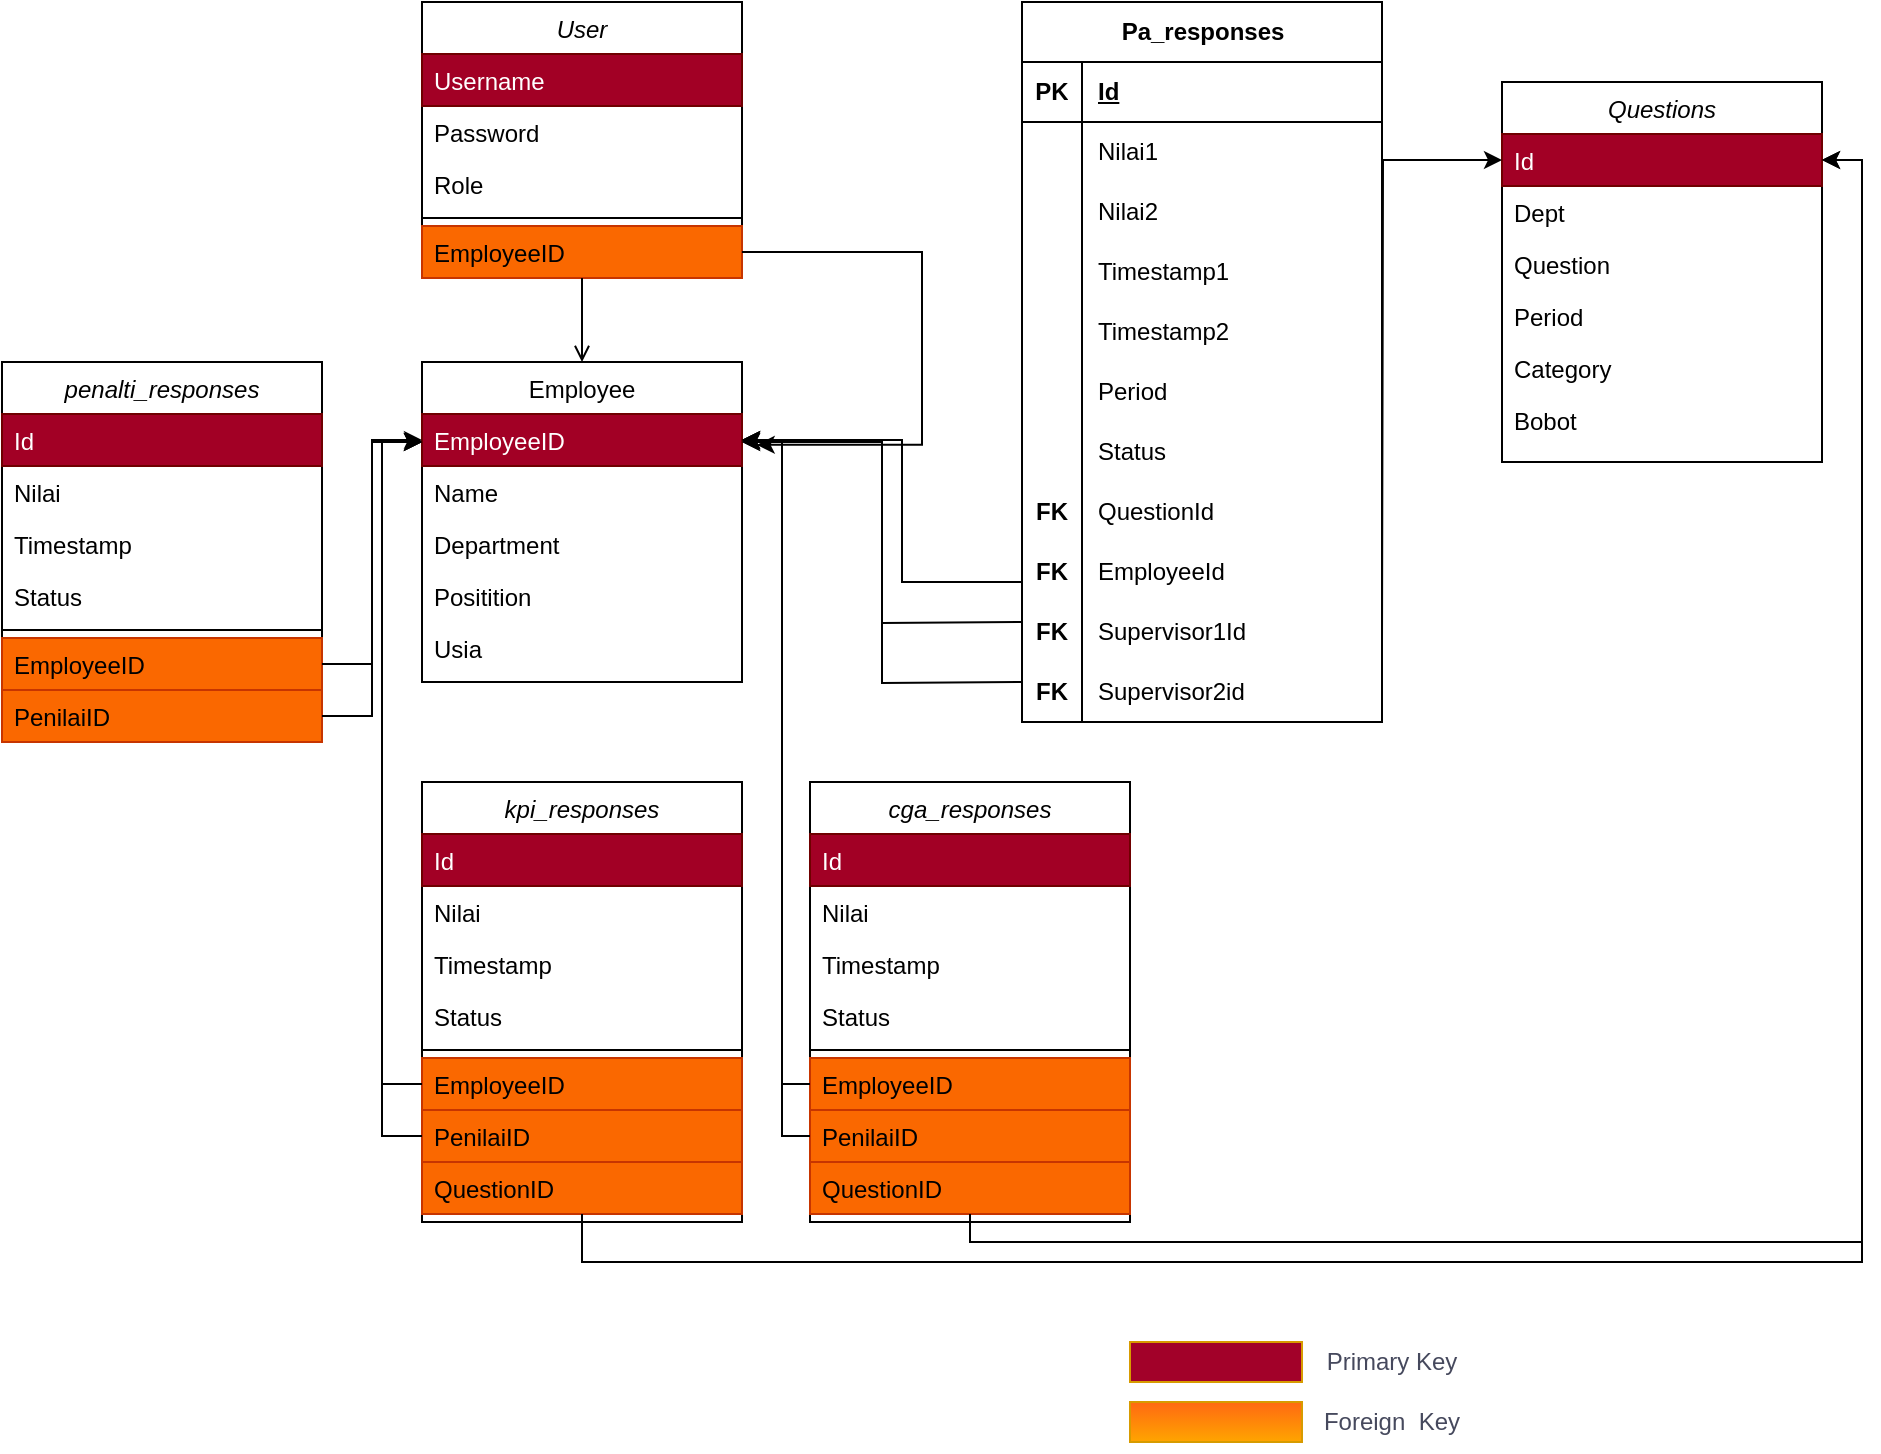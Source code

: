 <mxfile version="22.1.17" type="github">
  <diagram id="C5RBs43oDa-KdzZeNtuy" name="Page-1">
    <mxGraphModel dx="1114" dy="593" grid="1" gridSize="10" guides="1" tooltips="1" connect="1" arrows="1" fold="1" page="1" pageScale="1" pageWidth="827" pageHeight="1169" math="0" shadow="0">
      <root>
        <mxCell id="WIyWlLk6GJQsqaUBKTNV-0" />
        <mxCell id="WIyWlLk6GJQsqaUBKTNV-1" parent="WIyWlLk6GJQsqaUBKTNV-0" />
        <mxCell id="zkfFHV4jXpPFQw0GAbJ--0" value="User" style="swimlane;fontStyle=2;align=center;verticalAlign=top;childLayout=stackLayout;horizontal=1;startSize=26;horizontalStack=0;resizeParent=1;resizeLast=0;collapsible=1;marginBottom=0;rounded=0;shadow=0;strokeWidth=1;" parent="WIyWlLk6GJQsqaUBKTNV-1" vertex="1">
          <mxGeometry x="220" y="120" width="160" height="138" as="geometry">
            <mxRectangle x="230" y="140" width="160" height="26" as="alternateBounds" />
          </mxGeometry>
        </mxCell>
        <mxCell id="zkfFHV4jXpPFQw0GAbJ--1" value="Username" style="text;align=left;verticalAlign=top;spacingLeft=4;spacingRight=4;overflow=hidden;rotatable=0;points=[[0,0.5],[1,0.5]];portConstraint=eastwest;fillColor=#a20025;fontColor=#ffffff;strokeColor=#6F0000;" parent="zkfFHV4jXpPFQw0GAbJ--0" vertex="1">
          <mxGeometry y="26" width="160" height="26" as="geometry" />
        </mxCell>
        <mxCell id="zkfFHV4jXpPFQw0GAbJ--2" value="Password" style="text;align=left;verticalAlign=top;spacingLeft=4;spacingRight=4;overflow=hidden;rotatable=0;points=[[0,0.5],[1,0.5]];portConstraint=eastwest;rounded=0;shadow=0;html=0;" parent="zkfFHV4jXpPFQw0GAbJ--0" vertex="1">
          <mxGeometry y="52" width="160" height="26" as="geometry" />
        </mxCell>
        <mxCell id="zkfFHV4jXpPFQw0GAbJ--3" value="Role" style="text;align=left;verticalAlign=top;spacingLeft=4;spacingRight=4;overflow=hidden;rotatable=0;points=[[0,0.5],[1,0.5]];portConstraint=eastwest;rounded=0;shadow=0;html=0;" parent="zkfFHV4jXpPFQw0GAbJ--0" vertex="1">
          <mxGeometry y="78" width="160" height="26" as="geometry" />
        </mxCell>
        <mxCell id="zkfFHV4jXpPFQw0GAbJ--4" value="" style="line;html=1;strokeWidth=1;align=left;verticalAlign=middle;spacingTop=-1;spacingLeft=3;spacingRight=3;rotatable=0;labelPosition=right;points=[];portConstraint=eastwest;" parent="zkfFHV4jXpPFQw0GAbJ--0" vertex="1">
          <mxGeometry y="104" width="160" height="8" as="geometry" />
        </mxCell>
        <mxCell id="zkfFHV4jXpPFQw0GAbJ--5" value="EmployeeID" style="text;align=left;verticalAlign=top;spacingLeft=4;spacingRight=4;overflow=hidden;rotatable=0;points=[[0,0.5],[1,0.5]];portConstraint=eastwest;fillColor=#fa6800;fontColor=#000000;strokeColor=#C73500;" parent="zkfFHV4jXpPFQw0GAbJ--0" vertex="1">
          <mxGeometry y="112" width="160" height="26" as="geometry" />
        </mxCell>
        <mxCell id="zkfFHV4jXpPFQw0GAbJ--17" value="Employee" style="swimlane;fontStyle=0;align=center;verticalAlign=top;childLayout=stackLayout;horizontal=1;startSize=26;horizontalStack=0;resizeParent=1;resizeLast=0;collapsible=1;marginBottom=0;rounded=0;shadow=0;strokeWidth=1;" parent="WIyWlLk6GJQsqaUBKTNV-1" vertex="1">
          <mxGeometry x="220" y="300" width="160" height="160" as="geometry">
            <mxRectangle x="550" y="140" width="160" height="26" as="alternateBounds" />
          </mxGeometry>
        </mxCell>
        <mxCell id="zkfFHV4jXpPFQw0GAbJ--18" value="EmployeeID" style="text;align=left;verticalAlign=top;spacingLeft=4;spacingRight=4;overflow=hidden;rotatable=0;points=[[0,0.5],[1,0.5]];portConstraint=eastwest;fillColor=#a20025;fontColor=#ffffff;strokeColor=#6F0000;" parent="zkfFHV4jXpPFQw0GAbJ--17" vertex="1">
          <mxGeometry y="26" width="160" height="26" as="geometry" />
        </mxCell>
        <mxCell id="zkfFHV4jXpPFQw0GAbJ--19" value="Name" style="text;align=left;verticalAlign=top;spacingLeft=4;spacingRight=4;overflow=hidden;rotatable=0;points=[[0,0.5],[1,0.5]];portConstraint=eastwest;rounded=0;shadow=0;html=0;" parent="zkfFHV4jXpPFQw0GAbJ--17" vertex="1">
          <mxGeometry y="52" width="160" height="26" as="geometry" />
        </mxCell>
        <mxCell id="zkfFHV4jXpPFQw0GAbJ--20" value="Department" style="text;align=left;verticalAlign=top;spacingLeft=4;spacingRight=4;overflow=hidden;rotatable=0;points=[[0,0.5],[1,0.5]];portConstraint=eastwest;rounded=0;shadow=0;html=0;" parent="zkfFHV4jXpPFQw0GAbJ--17" vertex="1">
          <mxGeometry y="78" width="160" height="26" as="geometry" />
        </mxCell>
        <mxCell id="zkfFHV4jXpPFQw0GAbJ--21" value="Positition" style="text;align=left;verticalAlign=top;spacingLeft=4;spacingRight=4;overflow=hidden;rotatable=0;points=[[0,0.5],[1,0.5]];portConstraint=eastwest;rounded=0;shadow=0;html=0;" parent="zkfFHV4jXpPFQw0GAbJ--17" vertex="1">
          <mxGeometry y="104" width="160" height="26" as="geometry" />
        </mxCell>
        <mxCell id="zkfFHV4jXpPFQw0GAbJ--22" value="Usia" style="text;align=left;verticalAlign=top;spacingLeft=4;spacingRight=4;overflow=hidden;rotatable=0;points=[[0,0.5],[1,0.5]];portConstraint=eastwest;rounded=0;shadow=0;html=0;" parent="zkfFHV4jXpPFQw0GAbJ--17" vertex="1">
          <mxGeometry y="130" width="160" height="26" as="geometry" />
        </mxCell>
        <mxCell id="zkfFHV4jXpPFQw0GAbJ--26" value="" style="endArrow=open;shadow=0;strokeWidth=1;rounded=0;endFill=1;edgeStyle=elbowEdgeStyle;elbow=vertical;" parent="WIyWlLk6GJQsqaUBKTNV-1" source="zkfFHV4jXpPFQw0GAbJ--0" target="zkfFHV4jXpPFQw0GAbJ--17" edge="1">
          <mxGeometry x="0.5" y="41" relative="1" as="geometry">
            <mxPoint x="380" y="192" as="sourcePoint" />
            <mxPoint x="540" y="192" as="targetPoint" />
            <mxPoint x="-40" y="32" as="offset" />
          </mxGeometry>
        </mxCell>
        <mxCell id="JhPKm9NOMR6fe_0S56Cf-0" style="edgeStyle=orthogonalEdgeStyle;rounded=0;orthogonalLoop=1;jettySize=auto;html=1;entryX=1.046;entryY=0.593;entryDx=0;entryDy=0;entryPerimeter=0;" parent="WIyWlLk6GJQsqaUBKTNV-1" source="zkfFHV4jXpPFQw0GAbJ--5" target="zkfFHV4jXpPFQw0GAbJ--18" edge="1">
          <mxGeometry relative="1" as="geometry">
            <Array as="points">
              <mxPoint x="470" y="245" />
              <mxPoint x="470" y="341" />
            </Array>
          </mxGeometry>
        </mxCell>
        <mxCell id="JhPKm9NOMR6fe_0S56Cf-17" style="edgeStyle=orthogonalEdgeStyle;rounded=0;orthogonalLoop=1;jettySize=auto;html=1;entryX=1;entryY=0.25;entryDx=0;entryDy=0;" parent="WIyWlLk6GJQsqaUBKTNV-1" target="zkfFHV4jXpPFQw0GAbJ--17" edge="1">
          <mxGeometry relative="1" as="geometry">
            <mxPoint x="520" y="430" as="sourcePoint" />
          </mxGeometry>
        </mxCell>
        <mxCell id="JhPKm9NOMR6fe_0S56Cf-18" style="edgeStyle=orthogonalEdgeStyle;rounded=0;orthogonalLoop=1;jettySize=auto;html=1;entryX=1;entryY=0.25;entryDx=0;entryDy=0;" parent="WIyWlLk6GJQsqaUBKTNV-1" target="zkfFHV4jXpPFQw0GAbJ--17" edge="1">
          <mxGeometry relative="1" as="geometry">
            <mxPoint x="520" y="460" as="sourcePoint" />
          </mxGeometry>
        </mxCell>
        <mxCell id="JhPKm9NOMR6fe_0S56Cf-19" style="edgeStyle=orthogonalEdgeStyle;rounded=0;orthogonalLoop=1;jettySize=auto;html=1;entryX=1;entryY=0.5;entryDx=0;entryDy=0;" parent="WIyWlLk6GJQsqaUBKTNV-1" target="zkfFHV4jXpPFQw0GAbJ--18" edge="1">
          <mxGeometry relative="1" as="geometry">
            <mxPoint x="520" y="410" as="sourcePoint" />
            <Array as="points">
              <mxPoint x="460" y="410" />
              <mxPoint x="460" y="339" />
            </Array>
          </mxGeometry>
        </mxCell>
        <mxCell id="JhPKm9NOMR6fe_0S56Cf-20" value="Questions" style="swimlane;fontStyle=2;align=center;verticalAlign=top;childLayout=stackLayout;horizontal=1;startSize=26;horizontalStack=0;resizeParent=1;resizeLast=0;collapsible=1;marginBottom=0;rounded=0;shadow=0;strokeWidth=1;" parent="WIyWlLk6GJQsqaUBKTNV-1" vertex="1">
          <mxGeometry x="760" y="160" width="160" height="190" as="geometry">
            <mxRectangle x="230" y="140" width="160" height="26" as="alternateBounds" />
          </mxGeometry>
        </mxCell>
        <mxCell id="JhPKm9NOMR6fe_0S56Cf-21" value="Id" style="text;align=left;verticalAlign=top;spacingLeft=4;spacingRight=4;overflow=hidden;rotatable=0;points=[[0,0.5],[1,0.5]];portConstraint=eastwest;fillColor=#a20025;fontColor=#ffffff;strokeColor=#6F0000;" parent="JhPKm9NOMR6fe_0S56Cf-20" vertex="1">
          <mxGeometry y="26" width="160" height="26" as="geometry" />
        </mxCell>
        <mxCell id="JhPKm9NOMR6fe_0S56Cf-22" value="Dept" style="text;align=left;verticalAlign=top;spacingLeft=4;spacingRight=4;overflow=hidden;rotatable=0;points=[[0,0.5],[1,0.5]];portConstraint=eastwest;rounded=0;shadow=0;html=0;" parent="JhPKm9NOMR6fe_0S56Cf-20" vertex="1">
          <mxGeometry y="52" width="160" height="26" as="geometry" />
        </mxCell>
        <mxCell id="JhPKm9NOMR6fe_0S56Cf-23" value="Question" style="text;align=left;verticalAlign=top;spacingLeft=4;spacingRight=4;overflow=hidden;rotatable=0;points=[[0,0.5],[1,0.5]];portConstraint=eastwest;rounded=0;shadow=0;html=0;" parent="JhPKm9NOMR6fe_0S56Cf-20" vertex="1">
          <mxGeometry y="78" width="160" height="26" as="geometry" />
        </mxCell>
        <mxCell id="JhPKm9NOMR6fe_0S56Cf-26" value="Period" style="text;align=left;verticalAlign=top;spacingLeft=4;spacingRight=4;overflow=hidden;rotatable=0;points=[[0,0.5],[1,0.5]];portConstraint=eastwest;rounded=0;shadow=0;html=0;" parent="JhPKm9NOMR6fe_0S56Cf-20" vertex="1">
          <mxGeometry y="104" width="160" height="26" as="geometry" />
        </mxCell>
        <mxCell id="JhPKm9NOMR6fe_0S56Cf-27" value="Category" style="text;align=left;verticalAlign=top;spacingLeft=4;spacingRight=4;overflow=hidden;rotatable=0;points=[[0,0.5],[1,0.5]];portConstraint=eastwest;rounded=0;shadow=0;html=0;" parent="JhPKm9NOMR6fe_0S56Cf-20" vertex="1">
          <mxGeometry y="130" width="160" height="26" as="geometry" />
        </mxCell>
        <mxCell id="JhPKm9NOMR6fe_0S56Cf-30" value="Bobot" style="text;align=left;verticalAlign=top;spacingLeft=4;spacingRight=4;overflow=hidden;rotatable=0;points=[[0,0.5],[1,0.5]];portConstraint=eastwest;rounded=0;shadow=0;html=0;" parent="JhPKm9NOMR6fe_0S56Cf-20" vertex="1">
          <mxGeometry y="156" width="160" height="26" as="geometry" />
        </mxCell>
        <mxCell id="JhPKm9NOMR6fe_0S56Cf-29" style="edgeStyle=orthogonalEdgeStyle;rounded=0;orthogonalLoop=1;jettySize=auto;html=1;entryX=0;entryY=0.5;entryDx=0;entryDy=0;" parent="WIyWlLk6GJQsqaUBKTNV-1" target="JhPKm9NOMR6fe_0S56Cf-21" edge="1">
          <mxGeometry relative="1" as="geometry">
            <mxPoint x="700" y="441" as="sourcePoint" />
          </mxGeometry>
        </mxCell>
        <mxCell id="JhPKm9NOMR6fe_0S56Cf-31" value="kpi_responses" style="swimlane;fontStyle=2;align=center;verticalAlign=top;childLayout=stackLayout;horizontal=1;startSize=26;horizontalStack=0;resizeParent=1;resizeLast=0;collapsible=1;marginBottom=0;rounded=0;shadow=0;strokeWidth=1;" parent="WIyWlLk6GJQsqaUBKTNV-1" vertex="1">
          <mxGeometry x="220" y="510" width="160" height="220" as="geometry">
            <mxRectangle x="230" y="140" width="160" height="26" as="alternateBounds" />
          </mxGeometry>
        </mxCell>
        <mxCell id="JhPKm9NOMR6fe_0S56Cf-32" value="Id" style="text;align=left;verticalAlign=top;spacingLeft=4;spacingRight=4;overflow=hidden;rotatable=0;points=[[0,0.5],[1,0.5]];portConstraint=eastwest;fillColor=#a20025;fontColor=#ffffff;strokeColor=#6F0000;" parent="JhPKm9NOMR6fe_0S56Cf-31" vertex="1">
          <mxGeometry y="26" width="160" height="26" as="geometry" />
        </mxCell>
        <mxCell id="JhPKm9NOMR6fe_0S56Cf-33" value="Nilai" style="text;align=left;verticalAlign=top;spacingLeft=4;spacingRight=4;overflow=hidden;rotatable=0;points=[[0,0.5],[1,0.5]];portConstraint=eastwest;rounded=0;shadow=0;html=0;" parent="JhPKm9NOMR6fe_0S56Cf-31" vertex="1">
          <mxGeometry y="52" width="160" height="26" as="geometry" />
        </mxCell>
        <mxCell id="JhPKm9NOMR6fe_0S56Cf-35" value="Timestamp" style="text;align=left;verticalAlign=top;spacingLeft=4;spacingRight=4;overflow=hidden;rotatable=0;points=[[0,0.5],[1,0.5]];portConstraint=eastwest;rounded=0;shadow=0;html=0;" parent="JhPKm9NOMR6fe_0S56Cf-31" vertex="1">
          <mxGeometry y="78" width="160" height="26" as="geometry" />
        </mxCell>
        <mxCell id="JhPKm9NOMR6fe_0S56Cf-37" value="Status" style="text;align=left;verticalAlign=top;spacingLeft=4;spacingRight=4;overflow=hidden;rotatable=0;points=[[0,0.5],[1,0.5]];portConstraint=eastwest;rounded=0;shadow=0;html=0;" parent="JhPKm9NOMR6fe_0S56Cf-31" vertex="1">
          <mxGeometry y="104" width="160" height="26" as="geometry" />
        </mxCell>
        <mxCell id="JhPKm9NOMR6fe_0S56Cf-38" value="" style="line;html=1;strokeWidth=1;align=left;verticalAlign=middle;spacingTop=-1;spacingLeft=3;spacingRight=3;rotatable=0;labelPosition=right;points=[];portConstraint=eastwest;" parent="JhPKm9NOMR6fe_0S56Cf-31" vertex="1">
          <mxGeometry y="130" width="160" height="8" as="geometry" />
        </mxCell>
        <mxCell id="JhPKm9NOMR6fe_0S56Cf-39" value="EmployeeID" style="text;align=left;verticalAlign=top;spacingLeft=4;spacingRight=4;overflow=hidden;rotatable=0;points=[[0,0.5],[1,0.5]];portConstraint=eastwest;fillColor=#fa6800;fontColor=#000000;strokeColor=#C73500;" parent="JhPKm9NOMR6fe_0S56Cf-31" vertex="1">
          <mxGeometry y="138" width="160" height="26" as="geometry" />
        </mxCell>
        <mxCell id="JhPKm9NOMR6fe_0S56Cf-40" value="PenilaiID" style="text;align=left;verticalAlign=top;spacingLeft=4;spacingRight=4;overflow=hidden;rotatable=0;points=[[0,0.5],[1,0.5]];portConstraint=eastwest;fillColor=#fa6800;fontColor=#000000;strokeColor=#C73500;" parent="JhPKm9NOMR6fe_0S56Cf-31" vertex="1">
          <mxGeometry y="164" width="160" height="26" as="geometry" />
        </mxCell>
        <mxCell id="JhPKm9NOMR6fe_0S56Cf-42" value="QuestionID" style="text;align=left;verticalAlign=top;spacingLeft=4;spacingRight=4;overflow=hidden;rotatable=0;points=[[0,0.5],[1,0.5]];portConstraint=eastwest;fillColor=#fa6800;fontColor=#000000;strokeColor=#C73500;" parent="JhPKm9NOMR6fe_0S56Cf-31" vertex="1">
          <mxGeometry y="190" width="160" height="26" as="geometry" />
        </mxCell>
        <mxCell id="JhPKm9NOMR6fe_0S56Cf-43" style="edgeStyle=orthogonalEdgeStyle;rounded=0;orthogonalLoop=1;jettySize=auto;html=1;entryX=0;entryY=0.25;entryDx=0;entryDy=0;" parent="WIyWlLk6GJQsqaUBKTNV-1" source="JhPKm9NOMR6fe_0S56Cf-39" target="zkfFHV4jXpPFQw0GAbJ--17" edge="1">
          <mxGeometry relative="1" as="geometry" />
        </mxCell>
        <mxCell id="JhPKm9NOMR6fe_0S56Cf-44" style="edgeStyle=orthogonalEdgeStyle;rounded=0;orthogonalLoop=1;jettySize=auto;html=1;entryX=0;entryY=0.25;entryDx=0;entryDy=0;" parent="WIyWlLk6GJQsqaUBKTNV-1" source="JhPKm9NOMR6fe_0S56Cf-40" target="zkfFHV4jXpPFQw0GAbJ--17" edge="1">
          <mxGeometry relative="1" as="geometry" />
        </mxCell>
        <mxCell id="JhPKm9NOMR6fe_0S56Cf-45" style="edgeStyle=orthogonalEdgeStyle;rounded=0;orthogonalLoop=1;jettySize=auto;html=1;entryX=1;entryY=0.5;entryDx=0;entryDy=0;" parent="WIyWlLk6GJQsqaUBKTNV-1" source="JhPKm9NOMR6fe_0S56Cf-42" target="JhPKm9NOMR6fe_0S56Cf-21" edge="1">
          <mxGeometry relative="1" as="geometry">
            <Array as="points">
              <mxPoint x="300" y="750" />
              <mxPoint x="940" y="750" />
              <mxPoint x="940" y="199" />
            </Array>
          </mxGeometry>
        </mxCell>
        <mxCell id="JhPKm9NOMR6fe_0S56Cf-55" value="cga_responses" style="swimlane;fontStyle=2;align=center;verticalAlign=top;childLayout=stackLayout;horizontal=1;startSize=26;horizontalStack=0;resizeParent=1;resizeLast=0;collapsible=1;marginBottom=0;rounded=0;shadow=0;strokeWidth=1;" parent="WIyWlLk6GJQsqaUBKTNV-1" vertex="1">
          <mxGeometry x="414" y="510" width="160" height="220" as="geometry">
            <mxRectangle x="230" y="140" width="160" height="26" as="alternateBounds" />
          </mxGeometry>
        </mxCell>
        <mxCell id="JhPKm9NOMR6fe_0S56Cf-56" value="Id" style="text;align=left;verticalAlign=top;spacingLeft=4;spacingRight=4;overflow=hidden;rotatable=0;points=[[0,0.5],[1,0.5]];portConstraint=eastwest;fillColor=#a20025;fontColor=#ffffff;strokeColor=#6F0000;" parent="JhPKm9NOMR6fe_0S56Cf-55" vertex="1">
          <mxGeometry y="26" width="160" height="26" as="geometry" />
        </mxCell>
        <mxCell id="JhPKm9NOMR6fe_0S56Cf-57" value="Nilai" style="text;align=left;verticalAlign=top;spacingLeft=4;spacingRight=4;overflow=hidden;rotatable=0;points=[[0,0.5],[1,0.5]];portConstraint=eastwest;rounded=0;shadow=0;html=0;" parent="JhPKm9NOMR6fe_0S56Cf-55" vertex="1">
          <mxGeometry y="52" width="160" height="26" as="geometry" />
        </mxCell>
        <mxCell id="JhPKm9NOMR6fe_0S56Cf-58" value="Timestamp" style="text;align=left;verticalAlign=top;spacingLeft=4;spacingRight=4;overflow=hidden;rotatable=0;points=[[0,0.5],[1,0.5]];portConstraint=eastwest;rounded=0;shadow=0;html=0;" parent="JhPKm9NOMR6fe_0S56Cf-55" vertex="1">
          <mxGeometry y="78" width="160" height="26" as="geometry" />
        </mxCell>
        <mxCell id="JhPKm9NOMR6fe_0S56Cf-59" value="Status" style="text;align=left;verticalAlign=top;spacingLeft=4;spacingRight=4;overflow=hidden;rotatable=0;points=[[0,0.5],[1,0.5]];portConstraint=eastwest;rounded=0;shadow=0;html=0;" parent="JhPKm9NOMR6fe_0S56Cf-55" vertex="1">
          <mxGeometry y="104" width="160" height="26" as="geometry" />
        </mxCell>
        <mxCell id="JhPKm9NOMR6fe_0S56Cf-60" value="" style="line;html=1;strokeWidth=1;align=left;verticalAlign=middle;spacingTop=-1;spacingLeft=3;spacingRight=3;rotatable=0;labelPosition=right;points=[];portConstraint=eastwest;" parent="JhPKm9NOMR6fe_0S56Cf-55" vertex="1">
          <mxGeometry y="130" width="160" height="8" as="geometry" />
        </mxCell>
        <mxCell id="JhPKm9NOMR6fe_0S56Cf-61" value="EmployeeID" style="text;align=left;verticalAlign=top;spacingLeft=4;spacingRight=4;overflow=hidden;rotatable=0;points=[[0,0.5],[1,0.5]];portConstraint=eastwest;fillColor=#fa6800;fontColor=#000000;strokeColor=#C73500;" parent="JhPKm9NOMR6fe_0S56Cf-55" vertex="1">
          <mxGeometry y="138" width="160" height="26" as="geometry" />
        </mxCell>
        <mxCell id="JhPKm9NOMR6fe_0S56Cf-62" value="PenilaiID" style="text;align=left;verticalAlign=top;spacingLeft=4;spacingRight=4;overflow=hidden;rotatable=0;points=[[0,0.5],[1,0.5]];portConstraint=eastwest;fillColor=#fa6800;fontColor=#000000;strokeColor=#C73500;" parent="JhPKm9NOMR6fe_0S56Cf-55" vertex="1">
          <mxGeometry y="164" width="160" height="26" as="geometry" />
        </mxCell>
        <mxCell id="JhPKm9NOMR6fe_0S56Cf-63" value="QuestionID" style="text;align=left;verticalAlign=top;spacingLeft=4;spacingRight=4;overflow=hidden;rotatable=0;points=[[0,0.5],[1,0.5]];portConstraint=eastwest;fillColor=#fa6800;fontColor=#000000;strokeColor=#C73500;" parent="JhPKm9NOMR6fe_0S56Cf-55" vertex="1">
          <mxGeometry y="190" width="160" height="26" as="geometry" />
        </mxCell>
        <mxCell id="JhPKm9NOMR6fe_0S56Cf-64" value="penalti_responses" style="swimlane;fontStyle=2;align=center;verticalAlign=top;childLayout=stackLayout;horizontal=1;startSize=26;horizontalStack=0;resizeParent=1;resizeLast=0;collapsible=1;marginBottom=0;rounded=0;shadow=0;strokeWidth=1;" parent="WIyWlLk6GJQsqaUBKTNV-1" vertex="1">
          <mxGeometry x="10" y="300" width="160" height="190" as="geometry">
            <mxRectangle x="230" y="140" width="160" height="26" as="alternateBounds" />
          </mxGeometry>
        </mxCell>
        <mxCell id="JhPKm9NOMR6fe_0S56Cf-65" value="Id" style="text;align=left;verticalAlign=top;spacingLeft=4;spacingRight=4;overflow=hidden;rotatable=0;points=[[0,0.5],[1,0.5]];portConstraint=eastwest;fillColor=#a20025;fontColor=#ffffff;strokeColor=#6F0000;" parent="JhPKm9NOMR6fe_0S56Cf-64" vertex="1">
          <mxGeometry y="26" width="160" height="26" as="geometry" />
        </mxCell>
        <mxCell id="JhPKm9NOMR6fe_0S56Cf-66" value="Nilai" style="text;align=left;verticalAlign=top;spacingLeft=4;spacingRight=4;overflow=hidden;rotatable=0;points=[[0,0.5],[1,0.5]];portConstraint=eastwest;rounded=0;shadow=0;html=0;" parent="JhPKm9NOMR6fe_0S56Cf-64" vertex="1">
          <mxGeometry y="52" width="160" height="26" as="geometry" />
        </mxCell>
        <mxCell id="JhPKm9NOMR6fe_0S56Cf-67" value="Timestamp" style="text;align=left;verticalAlign=top;spacingLeft=4;spacingRight=4;overflow=hidden;rotatable=0;points=[[0,0.5],[1,0.5]];portConstraint=eastwest;rounded=0;shadow=0;html=0;" parent="JhPKm9NOMR6fe_0S56Cf-64" vertex="1">
          <mxGeometry y="78" width="160" height="26" as="geometry" />
        </mxCell>
        <mxCell id="JhPKm9NOMR6fe_0S56Cf-68" value="Status" style="text;align=left;verticalAlign=top;spacingLeft=4;spacingRight=4;overflow=hidden;rotatable=0;points=[[0,0.5],[1,0.5]];portConstraint=eastwest;rounded=0;shadow=0;html=0;" parent="JhPKm9NOMR6fe_0S56Cf-64" vertex="1">
          <mxGeometry y="104" width="160" height="26" as="geometry" />
        </mxCell>
        <mxCell id="JhPKm9NOMR6fe_0S56Cf-69" value="" style="line;html=1;strokeWidth=1;align=left;verticalAlign=middle;spacingTop=-1;spacingLeft=3;spacingRight=3;rotatable=0;labelPosition=right;points=[];portConstraint=eastwest;" parent="JhPKm9NOMR6fe_0S56Cf-64" vertex="1">
          <mxGeometry y="130" width="160" height="8" as="geometry" />
        </mxCell>
        <mxCell id="JhPKm9NOMR6fe_0S56Cf-70" value="EmployeeID" style="text;align=left;verticalAlign=top;spacingLeft=4;spacingRight=4;overflow=hidden;rotatable=0;points=[[0,0.5],[1,0.5]];portConstraint=eastwest;fillColor=#fa6800;fontColor=#000000;strokeColor=#C73500;" parent="JhPKm9NOMR6fe_0S56Cf-64" vertex="1">
          <mxGeometry y="138" width="160" height="26" as="geometry" />
        </mxCell>
        <mxCell id="JhPKm9NOMR6fe_0S56Cf-71" value="PenilaiID" style="text;align=left;verticalAlign=top;spacingLeft=4;spacingRight=4;overflow=hidden;rotatable=0;points=[[0,0.5],[1,0.5]];portConstraint=eastwest;fillColor=#fa6800;fontColor=#000000;strokeColor=#C73500;" parent="JhPKm9NOMR6fe_0S56Cf-64" vertex="1">
          <mxGeometry y="164" width="160" height="26" as="geometry" />
        </mxCell>
        <mxCell id="JhPKm9NOMR6fe_0S56Cf-73" style="edgeStyle=orthogonalEdgeStyle;rounded=0;orthogonalLoop=1;jettySize=auto;html=1;" parent="WIyWlLk6GJQsqaUBKTNV-1" source="JhPKm9NOMR6fe_0S56Cf-61" target="zkfFHV4jXpPFQw0GAbJ--18" edge="1">
          <mxGeometry relative="1" as="geometry">
            <Array as="points">
              <mxPoint x="400" y="661" />
              <mxPoint x="400" y="339" />
            </Array>
          </mxGeometry>
        </mxCell>
        <mxCell id="JhPKm9NOMR6fe_0S56Cf-74" style="edgeStyle=orthogonalEdgeStyle;rounded=0;orthogonalLoop=1;jettySize=auto;html=1;entryX=1;entryY=0.5;entryDx=0;entryDy=0;" parent="WIyWlLk6GJQsqaUBKTNV-1" source="JhPKm9NOMR6fe_0S56Cf-62" target="zkfFHV4jXpPFQw0GAbJ--18" edge="1">
          <mxGeometry relative="1" as="geometry">
            <Array as="points">
              <mxPoint x="400" y="687" />
              <mxPoint x="400" y="339" />
            </Array>
          </mxGeometry>
        </mxCell>
        <mxCell id="JhPKm9NOMR6fe_0S56Cf-75" style="edgeStyle=orthogonalEdgeStyle;rounded=0;orthogonalLoop=1;jettySize=auto;html=1;entryX=1;entryY=0.5;entryDx=0;entryDy=0;" parent="WIyWlLk6GJQsqaUBKTNV-1" source="JhPKm9NOMR6fe_0S56Cf-63" target="JhPKm9NOMR6fe_0S56Cf-21" edge="1">
          <mxGeometry relative="1" as="geometry">
            <Array as="points">
              <mxPoint x="494" y="740" />
              <mxPoint x="940" y="740" />
              <mxPoint x="940" y="199" />
            </Array>
          </mxGeometry>
        </mxCell>
        <mxCell id="JhPKm9NOMR6fe_0S56Cf-76" style="edgeStyle=orthogonalEdgeStyle;rounded=0;orthogonalLoop=1;jettySize=auto;html=1;entryX=0;entryY=0.5;entryDx=0;entryDy=0;" parent="WIyWlLk6GJQsqaUBKTNV-1" source="JhPKm9NOMR6fe_0S56Cf-70" target="zkfFHV4jXpPFQw0GAbJ--18" edge="1">
          <mxGeometry relative="1" as="geometry" />
        </mxCell>
        <mxCell id="JhPKm9NOMR6fe_0S56Cf-77" style="edgeStyle=orthogonalEdgeStyle;rounded=0;orthogonalLoop=1;jettySize=auto;html=1;entryX=0;entryY=0.25;entryDx=0;entryDy=0;" parent="WIyWlLk6GJQsqaUBKTNV-1" source="JhPKm9NOMR6fe_0S56Cf-71" target="zkfFHV4jXpPFQw0GAbJ--17" edge="1">
          <mxGeometry relative="1" as="geometry" />
        </mxCell>
        <mxCell id="NXXYgy2qdELRv_yi71Aq-1" value="" style="rounded=0;whiteSpace=wrap;html=1;strokeColor=#d79b00;fillColor=#a20129;gradientColor=none;" parent="WIyWlLk6GJQsqaUBKTNV-1" vertex="1">
          <mxGeometry x="574" y="790" width="86" height="20" as="geometry" />
        </mxCell>
        <mxCell id="NXXYgy2qdELRv_yi71Aq-2" value="Primary Key" style="text;html=1;strokeColor=none;fillColor=none;align=center;verticalAlign=middle;whiteSpace=wrap;rounded=0;fontColor=#46495D;" parent="WIyWlLk6GJQsqaUBKTNV-1" vertex="1">
          <mxGeometry x="650" y="785" width="110" height="30" as="geometry" />
        </mxCell>
        <mxCell id="NXXYgy2qdELRv_yi71Aq-3" value="" style="rounded=0;whiteSpace=wrap;html=1;strokeColor=#d79b00;fillColor=#FF6912;gradientColor=#ffa500;" parent="WIyWlLk6GJQsqaUBKTNV-1" vertex="1">
          <mxGeometry x="574" y="820" width="86" height="20" as="geometry" />
        </mxCell>
        <mxCell id="NXXYgy2qdELRv_yi71Aq-4" value="Foreign&amp;nbsp; Key" style="text;html=1;strokeColor=none;fillColor=none;align=center;verticalAlign=middle;whiteSpace=wrap;rounded=0;fontColor=#46495D;" parent="WIyWlLk6GJQsqaUBKTNV-1" vertex="1">
          <mxGeometry x="650" y="815" width="110" height="30" as="geometry" />
        </mxCell>
        <mxCell id="szhjfp7ARfmKRHWfMrzg-2" value="Pa_responses" style="shape=table;startSize=30;container=1;collapsible=1;childLayout=tableLayout;fixedRows=1;rowLines=0;fontStyle=1;align=center;resizeLast=1;html=1;" vertex="1" parent="WIyWlLk6GJQsqaUBKTNV-1">
          <mxGeometry x="520" y="120" width="180" height="360" as="geometry" />
        </mxCell>
        <mxCell id="szhjfp7ARfmKRHWfMrzg-3" value="" style="shape=tableRow;horizontal=0;startSize=0;swimlaneHead=0;swimlaneBody=0;fillColor=none;collapsible=0;dropTarget=0;points=[[0,0.5],[1,0.5]];portConstraint=eastwest;top=0;left=0;right=0;bottom=1;" vertex="1" parent="szhjfp7ARfmKRHWfMrzg-2">
          <mxGeometry y="30" width="180" height="30" as="geometry" />
        </mxCell>
        <mxCell id="szhjfp7ARfmKRHWfMrzg-4" value="PK" style="shape=partialRectangle;connectable=0;fillColor=none;top=0;left=0;bottom=0;right=0;fontStyle=1;overflow=hidden;whiteSpace=wrap;html=1;" vertex="1" parent="szhjfp7ARfmKRHWfMrzg-3">
          <mxGeometry width="30" height="30" as="geometry">
            <mxRectangle width="30" height="30" as="alternateBounds" />
          </mxGeometry>
        </mxCell>
        <mxCell id="szhjfp7ARfmKRHWfMrzg-5" value="Id" style="shape=partialRectangle;connectable=0;fillColor=none;top=0;left=0;bottom=0;right=0;align=left;spacingLeft=6;fontStyle=5;overflow=hidden;whiteSpace=wrap;html=1;" vertex="1" parent="szhjfp7ARfmKRHWfMrzg-3">
          <mxGeometry x="30" width="150" height="30" as="geometry">
            <mxRectangle width="150" height="30" as="alternateBounds" />
          </mxGeometry>
        </mxCell>
        <mxCell id="szhjfp7ARfmKRHWfMrzg-6" value="" style="shape=tableRow;horizontal=0;startSize=0;swimlaneHead=0;swimlaneBody=0;fillColor=none;collapsible=0;dropTarget=0;points=[[0,0.5],[1,0.5]];portConstraint=eastwest;top=0;left=0;right=0;bottom=0;" vertex="1" parent="szhjfp7ARfmKRHWfMrzg-2">
          <mxGeometry y="60" width="180" height="30" as="geometry" />
        </mxCell>
        <mxCell id="szhjfp7ARfmKRHWfMrzg-7" value="" style="shape=partialRectangle;connectable=0;fillColor=none;top=0;left=0;bottom=0;right=0;editable=1;overflow=hidden;whiteSpace=wrap;html=1;" vertex="1" parent="szhjfp7ARfmKRHWfMrzg-6">
          <mxGeometry width="30" height="30" as="geometry">
            <mxRectangle width="30" height="30" as="alternateBounds" />
          </mxGeometry>
        </mxCell>
        <mxCell id="szhjfp7ARfmKRHWfMrzg-8" value="Nilai1" style="shape=partialRectangle;connectable=0;fillColor=none;top=0;left=0;bottom=0;right=0;align=left;spacingLeft=6;overflow=hidden;whiteSpace=wrap;html=1;" vertex="1" parent="szhjfp7ARfmKRHWfMrzg-6">
          <mxGeometry x="30" width="150" height="30" as="geometry">
            <mxRectangle width="150" height="30" as="alternateBounds" />
          </mxGeometry>
        </mxCell>
        <mxCell id="szhjfp7ARfmKRHWfMrzg-9" value="" style="shape=tableRow;horizontal=0;startSize=0;swimlaneHead=0;swimlaneBody=0;fillColor=none;collapsible=0;dropTarget=0;points=[[0,0.5],[1,0.5]];portConstraint=eastwest;top=0;left=0;right=0;bottom=0;" vertex="1" parent="szhjfp7ARfmKRHWfMrzg-2">
          <mxGeometry y="90" width="180" height="30" as="geometry" />
        </mxCell>
        <mxCell id="szhjfp7ARfmKRHWfMrzg-10" value="" style="shape=partialRectangle;connectable=0;fillColor=none;top=0;left=0;bottom=0;right=0;editable=1;overflow=hidden;whiteSpace=wrap;html=1;" vertex="1" parent="szhjfp7ARfmKRHWfMrzg-9">
          <mxGeometry width="30" height="30" as="geometry">
            <mxRectangle width="30" height="30" as="alternateBounds" />
          </mxGeometry>
        </mxCell>
        <mxCell id="szhjfp7ARfmKRHWfMrzg-11" value="Nilai2" style="shape=partialRectangle;connectable=0;fillColor=none;top=0;left=0;bottom=0;right=0;align=left;spacingLeft=6;overflow=hidden;whiteSpace=wrap;html=1;" vertex="1" parent="szhjfp7ARfmKRHWfMrzg-9">
          <mxGeometry x="30" width="150" height="30" as="geometry">
            <mxRectangle width="150" height="30" as="alternateBounds" />
          </mxGeometry>
        </mxCell>
        <mxCell id="szhjfp7ARfmKRHWfMrzg-12" value="" style="shape=tableRow;horizontal=0;startSize=0;swimlaneHead=0;swimlaneBody=0;fillColor=none;collapsible=0;dropTarget=0;points=[[0,0.5],[1,0.5]];portConstraint=eastwest;top=0;left=0;right=0;bottom=0;" vertex="1" parent="szhjfp7ARfmKRHWfMrzg-2">
          <mxGeometry y="120" width="180" height="30" as="geometry" />
        </mxCell>
        <mxCell id="szhjfp7ARfmKRHWfMrzg-13" value="" style="shape=partialRectangle;connectable=0;fillColor=none;top=0;left=0;bottom=0;right=0;editable=1;overflow=hidden;whiteSpace=wrap;html=1;" vertex="1" parent="szhjfp7ARfmKRHWfMrzg-12">
          <mxGeometry width="30" height="30" as="geometry">
            <mxRectangle width="30" height="30" as="alternateBounds" />
          </mxGeometry>
        </mxCell>
        <mxCell id="szhjfp7ARfmKRHWfMrzg-14" value="Timestamp1" style="shape=partialRectangle;connectable=0;fillColor=none;top=0;left=0;bottom=0;right=0;align=left;spacingLeft=6;overflow=hidden;whiteSpace=wrap;html=1;" vertex="1" parent="szhjfp7ARfmKRHWfMrzg-12">
          <mxGeometry x="30" width="150" height="30" as="geometry">
            <mxRectangle width="150" height="30" as="alternateBounds" />
          </mxGeometry>
        </mxCell>
        <mxCell id="szhjfp7ARfmKRHWfMrzg-35" value="" style="shape=tableRow;horizontal=0;startSize=0;swimlaneHead=0;swimlaneBody=0;fillColor=none;collapsible=0;dropTarget=0;points=[[0,0.5],[1,0.5]];portConstraint=eastwest;top=0;left=0;right=0;bottom=0;" vertex="1" parent="szhjfp7ARfmKRHWfMrzg-2">
          <mxGeometry y="150" width="180" height="30" as="geometry" />
        </mxCell>
        <mxCell id="szhjfp7ARfmKRHWfMrzg-36" value="" style="shape=partialRectangle;connectable=0;fillColor=none;top=0;left=0;bottom=0;right=0;editable=1;overflow=hidden;whiteSpace=wrap;html=1;" vertex="1" parent="szhjfp7ARfmKRHWfMrzg-35">
          <mxGeometry width="30" height="30" as="geometry">
            <mxRectangle width="30" height="30" as="alternateBounds" />
          </mxGeometry>
        </mxCell>
        <mxCell id="szhjfp7ARfmKRHWfMrzg-37" value="Timestamp2" style="shape=partialRectangle;connectable=0;fillColor=none;top=0;left=0;bottom=0;right=0;align=left;spacingLeft=6;overflow=hidden;whiteSpace=wrap;html=1;" vertex="1" parent="szhjfp7ARfmKRHWfMrzg-35">
          <mxGeometry x="30" width="150" height="30" as="geometry">
            <mxRectangle width="150" height="30" as="alternateBounds" />
          </mxGeometry>
        </mxCell>
        <mxCell id="szhjfp7ARfmKRHWfMrzg-38" value="" style="shape=tableRow;horizontal=0;startSize=0;swimlaneHead=0;swimlaneBody=0;fillColor=none;collapsible=0;dropTarget=0;points=[[0,0.5],[1,0.5]];portConstraint=eastwest;top=0;left=0;right=0;bottom=0;" vertex="1" parent="szhjfp7ARfmKRHWfMrzg-2">
          <mxGeometry y="180" width="180" height="30" as="geometry" />
        </mxCell>
        <mxCell id="szhjfp7ARfmKRHWfMrzg-39" value="" style="shape=partialRectangle;connectable=0;fillColor=none;top=0;left=0;bottom=0;right=0;editable=1;overflow=hidden;whiteSpace=wrap;html=1;" vertex="1" parent="szhjfp7ARfmKRHWfMrzg-38">
          <mxGeometry width="30" height="30" as="geometry">
            <mxRectangle width="30" height="30" as="alternateBounds" />
          </mxGeometry>
        </mxCell>
        <mxCell id="szhjfp7ARfmKRHWfMrzg-40" value="Period" style="shape=partialRectangle;connectable=0;fillColor=none;top=0;left=0;bottom=0;right=0;align=left;spacingLeft=6;overflow=hidden;whiteSpace=wrap;html=1;" vertex="1" parent="szhjfp7ARfmKRHWfMrzg-38">
          <mxGeometry x="30" width="150" height="30" as="geometry">
            <mxRectangle width="150" height="30" as="alternateBounds" />
          </mxGeometry>
        </mxCell>
        <mxCell id="szhjfp7ARfmKRHWfMrzg-41" value="" style="shape=tableRow;horizontal=0;startSize=0;swimlaneHead=0;swimlaneBody=0;fillColor=none;collapsible=0;dropTarget=0;points=[[0,0.5],[1,0.5]];portConstraint=eastwest;top=0;left=0;right=0;bottom=0;" vertex="1" parent="szhjfp7ARfmKRHWfMrzg-2">
          <mxGeometry y="210" width="180" height="30" as="geometry" />
        </mxCell>
        <mxCell id="szhjfp7ARfmKRHWfMrzg-42" value="" style="shape=partialRectangle;connectable=0;fillColor=none;top=0;left=0;bottom=0;right=0;editable=1;overflow=hidden;whiteSpace=wrap;html=1;" vertex="1" parent="szhjfp7ARfmKRHWfMrzg-41">
          <mxGeometry width="30" height="30" as="geometry">
            <mxRectangle width="30" height="30" as="alternateBounds" />
          </mxGeometry>
        </mxCell>
        <mxCell id="szhjfp7ARfmKRHWfMrzg-43" value="Status" style="shape=partialRectangle;connectable=0;fillColor=none;top=0;left=0;bottom=0;right=0;align=left;spacingLeft=6;overflow=hidden;whiteSpace=wrap;html=1;" vertex="1" parent="szhjfp7ARfmKRHWfMrzg-41">
          <mxGeometry x="30" width="150" height="30" as="geometry">
            <mxRectangle width="150" height="30" as="alternateBounds" />
          </mxGeometry>
        </mxCell>
        <mxCell id="szhjfp7ARfmKRHWfMrzg-44" value="" style="shape=tableRow;horizontal=0;startSize=0;swimlaneHead=0;swimlaneBody=0;fillColor=none;collapsible=0;dropTarget=0;points=[[0,0.5],[1,0.5]];portConstraint=eastwest;top=0;left=0;right=0;bottom=0;" vertex="1" parent="szhjfp7ARfmKRHWfMrzg-2">
          <mxGeometry y="240" width="180" height="30" as="geometry" />
        </mxCell>
        <mxCell id="szhjfp7ARfmKRHWfMrzg-45" value="&lt;b&gt;FK&lt;/b&gt;" style="shape=partialRectangle;connectable=0;fillColor=none;top=0;left=0;bottom=0;right=0;editable=1;overflow=hidden;whiteSpace=wrap;html=1;" vertex="1" parent="szhjfp7ARfmKRHWfMrzg-44">
          <mxGeometry width="30" height="30" as="geometry">
            <mxRectangle width="30" height="30" as="alternateBounds" />
          </mxGeometry>
        </mxCell>
        <mxCell id="szhjfp7ARfmKRHWfMrzg-46" value="QuestionId" style="shape=partialRectangle;connectable=0;fillColor=none;top=0;left=0;bottom=0;right=0;align=left;spacingLeft=6;overflow=hidden;whiteSpace=wrap;html=1;" vertex="1" parent="szhjfp7ARfmKRHWfMrzg-44">
          <mxGeometry x="30" width="150" height="30" as="geometry">
            <mxRectangle width="150" height="30" as="alternateBounds" />
          </mxGeometry>
        </mxCell>
        <mxCell id="szhjfp7ARfmKRHWfMrzg-47" value="" style="shape=tableRow;horizontal=0;startSize=0;swimlaneHead=0;swimlaneBody=0;fillColor=none;collapsible=0;dropTarget=0;points=[[0,0.5],[1,0.5]];portConstraint=eastwest;top=0;left=0;right=0;bottom=0;" vertex="1" parent="szhjfp7ARfmKRHWfMrzg-2">
          <mxGeometry y="270" width="180" height="30" as="geometry" />
        </mxCell>
        <mxCell id="szhjfp7ARfmKRHWfMrzg-48" value="&lt;b&gt;FK&lt;/b&gt;" style="shape=partialRectangle;connectable=0;fillColor=none;top=0;left=0;bottom=0;right=0;editable=1;overflow=hidden;whiteSpace=wrap;html=1;" vertex="1" parent="szhjfp7ARfmKRHWfMrzg-47">
          <mxGeometry width="30" height="30" as="geometry">
            <mxRectangle width="30" height="30" as="alternateBounds" />
          </mxGeometry>
        </mxCell>
        <mxCell id="szhjfp7ARfmKRHWfMrzg-49" value="EmployeeId" style="shape=partialRectangle;connectable=0;fillColor=none;top=0;left=0;bottom=0;right=0;align=left;spacingLeft=6;overflow=hidden;whiteSpace=wrap;html=1;" vertex="1" parent="szhjfp7ARfmKRHWfMrzg-47">
          <mxGeometry x="30" width="150" height="30" as="geometry">
            <mxRectangle width="150" height="30" as="alternateBounds" />
          </mxGeometry>
        </mxCell>
        <mxCell id="szhjfp7ARfmKRHWfMrzg-50" value="" style="shape=tableRow;horizontal=0;startSize=0;swimlaneHead=0;swimlaneBody=0;fillColor=none;collapsible=0;dropTarget=0;points=[[0,0.5],[1,0.5]];portConstraint=eastwest;top=0;left=0;right=0;bottom=0;" vertex="1" parent="szhjfp7ARfmKRHWfMrzg-2">
          <mxGeometry y="300" width="180" height="30" as="geometry" />
        </mxCell>
        <mxCell id="szhjfp7ARfmKRHWfMrzg-51" value="&lt;b&gt;FK&lt;/b&gt;" style="shape=partialRectangle;connectable=0;fillColor=none;top=0;left=0;bottom=0;right=0;editable=1;overflow=hidden;whiteSpace=wrap;html=1;" vertex="1" parent="szhjfp7ARfmKRHWfMrzg-50">
          <mxGeometry width="30" height="30" as="geometry">
            <mxRectangle width="30" height="30" as="alternateBounds" />
          </mxGeometry>
        </mxCell>
        <mxCell id="szhjfp7ARfmKRHWfMrzg-52" value="Supervisor1Id" style="shape=partialRectangle;connectable=0;fillColor=none;top=0;left=0;bottom=0;right=0;align=left;spacingLeft=6;overflow=hidden;whiteSpace=wrap;html=1;" vertex="1" parent="szhjfp7ARfmKRHWfMrzg-50">
          <mxGeometry x="30" width="150" height="30" as="geometry">
            <mxRectangle width="150" height="30" as="alternateBounds" />
          </mxGeometry>
        </mxCell>
        <mxCell id="szhjfp7ARfmKRHWfMrzg-53" value="" style="shape=tableRow;horizontal=0;startSize=0;swimlaneHead=0;swimlaneBody=0;fillColor=none;collapsible=0;dropTarget=0;points=[[0,0.5],[1,0.5]];portConstraint=eastwest;top=0;left=0;right=0;bottom=0;" vertex="1" parent="szhjfp7ARfmKRHWfMrzg-2">
          <mxGeometry y="330" width="180" height="30" as="geometry" />
        </mxCell>
        <mxCell id="szhjfp7ARfmKRHWfMrzg-54" value="&lt;b&gt;FK&lt;/b&gt;" style="shape=partialRectangle;connectable=0;fillColor=none;top=0;left=0;bottom=0;right=0;editable=1;overflow=hidden;whiteSpace=wrap;html=1;" vertex="1" parent="szhjfp7ARfmKRHWfMrzg-53">
          <mxGeometry width="30" height="30" as="geometry">
            <mxRectangle width="30" height="30" as="alternateBounds" />
          </mxGeometry>
        </mxCell>
        <mxCell id="szhjfp7ARfmKRHWfMrzg-55" value="Supervisor2id" style="shape=partialRectangle;connectable=0;fillColor=none;top=0;left=0;bottom=0;right=0;align=left;spacingLeft=6;overflow=hidden;whiteSpace=wrap;html=1;" vertex="1" parent="szhjfp7ARfmKRHWfMrzg-53">
          <mxGeometry x="30" width="150" height="30" as="geometry">
            <mxRectangle width="150" height="30" as="alternateBounds" />
          </mxGeometry>
        </mxCell>
      </root>
    </mxGraphModel>
  </diagram>
</mxfile>
